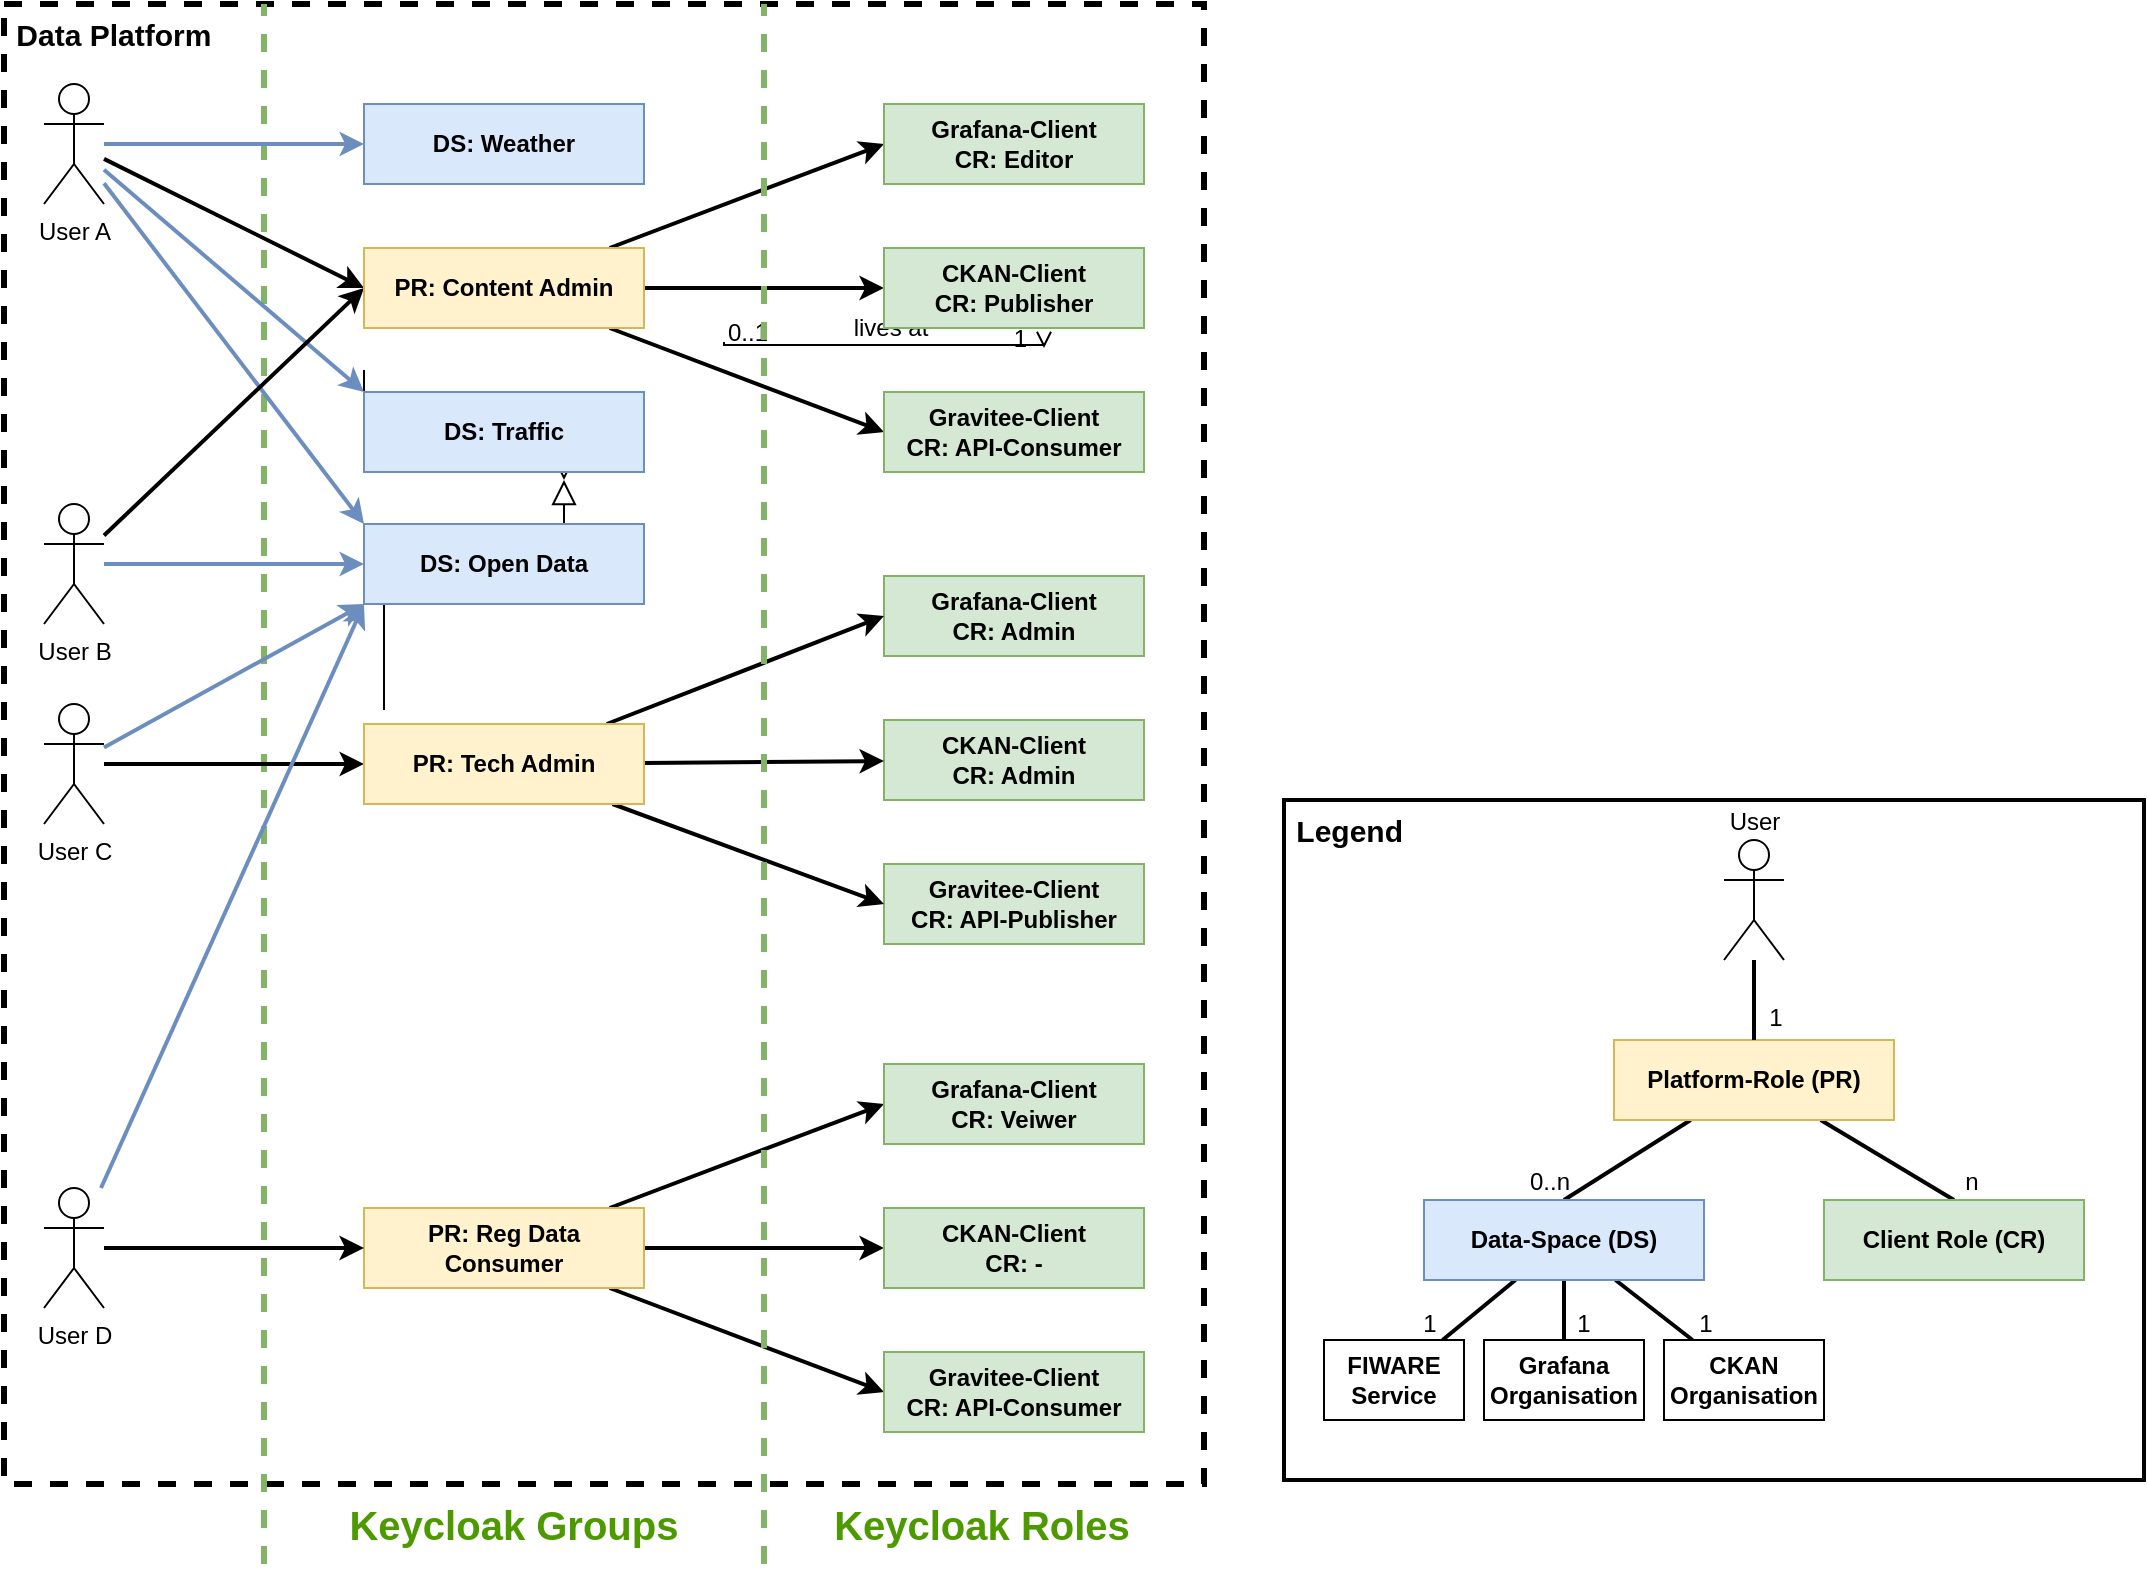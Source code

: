 <mxfile version="13.6.2" type="device"><diagram id="C5RBs43oDa-KdzZeNtuy" name="Page-1"><mxGraphModel dx="1355" dy="703" grid="1" gridSize="10" guides="1" tooltips="1" connect="1" arrows="1" fold="1" page="1" pageScale="1" pageWidth="827" pageHeight="1169" math="0" shadow="0"><root><mxCell id="WIyWlLk6GJQsqaUBKTNV-0"/><mxCell id="WIyWlLk6GJQsqaUBKTNV-1" parent="WIyWlLk6GJQsqaUBKTNV-0"/><mxCell id="sFZ8zAct2aVwnjJGLU7l-46" value="&amp;nbsp;Data Platform" style="rounded=0;whiteSpace=wrap;html=1;align=left;fillColor=none;dashed=1;strokeWidth=3;verticalAlign=top;fontSize=15;fontStyle=1" vertex="1" parent="WIyWlLk6GJQsqaUBKTNV-1"><mxGeometry x="20" y="20" width="600" height="740" as="geometry"/></mxCell><mxCell id="sFZ8zAct2aVwnjJGLU7l-48" value="" style="endArrow=none;dashed=1;html=1;strokeWidth=3;labelBackgroundColor=#3333FF;fontSize=20;fillColor=#d5e8d4;strokeColor=#82b366;" edge="1" parent="WIyWlLk6GJQsqaUBKTNV-1"><mxGeometry width="50" height="50" relative="1" as="geometry"><mxPoint x="150" y="800" as="sourcePoint"/><mxPoint x="150" y="20" as="targetPoint"/></mxGeometry></mxCell><mxCell id="zkfFHV4jXpPFQw0GAbJ--12" value="" style="endArrow=block;endSize=10;endFill=0;shadow=0;strokeWidth=1;rounded=0;edgeStyle=elbowEdgeStyle;elbow=vertical;" parent="WIyWlLk6GJQsqaUBKTNV-1" source="zkfFHV4jXpPFQw0GAbJ--6" edge="1"><mxGeometry width="160" relative="1" as="geometry"><mxPoint x="200" y="203" as="sourcePoint"/><mxPoint x="300" y="258" as="targetPoint"/></mxGeometry></mxCell><mxCell id="zkfFHV4jXpPFQw0GAbJ--16" value="" style="endArrow=block;endSize=10;endFill=0;shadow=0;strokeWidth=1;rounded=0;edgeStyle=elbowEdgeStyle;elbow=vertical;" parent="WIyWlLk6GJQsqaUBKTNV-1" source="zkfFHV4jXpPFQw0GAbJ--13" edge="1"><mxGeometry width="160" relative="1" as="geometry"><mxPoint x="210" y="373" as="sourcePoint"/><mxPoint x="300" y="258" as="targetPoint"/></mxGeometry></mxCell><mxCell id="zkfFHV4jXpPFQw0GAbJ--26" value="" style="endArrow=open;shadow=0;strokeWidth=1;rounded=0;endFill=1;edgeStyle=elbowEdgeStyle;elbow=vertical;" parent="WIyWlLk6GJQsqaUBKTNV-1" target="zkfFHV4jXpPFQw0GAbJ--17" edge="1"><mxGeometry x="0.5" y="41" relative="1" as="geometry"><mxPoint x="380" y="189" as="sourcePoint"/><mxPoint x="540" y="192" as="targetPoint"/><mxPoint x="-40" y="32" as="offset"/></mxGeometry></mxCell><mxCell id="zkfFHV4jXpPFQw0GAbJ--27" value="0..1" style="resizable=0;align=left;verticalAlign=bottom;labelBackgroundColor=none;fontSize=12;" parent="zkfFHV4jXpPFQw0GAbJ--26" connectable="0" vertex="1"><mxGeometry x="-1" relative="1" as="geometry"><mxPoint y="4" as="offset"/></mxGeometry></mxCell><mxCell id="zkfFHV4jXpPFQw0GAbJ--28" value="1" style="resizable=0;align=right;verticalAlign=bottom;labelBackgroundColor=none;fontSize=12;" parent="zkfFHV4jXpPFQw0GAbJ--26" connectable="0" vertex="1"><mxGeometry x="1" relative="1" as="geometry"><mxPoint x="-7" y="4" as="offset"/></mxGeometry></mxCell><mxCell id="zkfFHV4jXpPFQw0GAbJ--29" value="lives at" style="text;html=1;resizable=0;points=[];;align=center;verticalAlign=middle;labelBackgroundColor=none;rounded=0;shadow=0;strokeWidth=1;fontSize=12;" parent="zkfFHV4jXpPFQw0GAbJ--26" vertex="1" connectable="0"><mxGeometry x="0.5" y="49" relative="1" as="geometry"><mxPoint x="-38" y="40" as="offset"/></mxGeometry></mxCell><mxCell id="sFZ8zAct2aVwnjJGLU7l-26" style="rounded=0;orthogonalLoop=1;jettySize=auto;html=1;entryX=0;entryY=0.5;entryDx=0;entryDy=0;strokeWidth=2;" edge="1" parent="WIyWlLk6GJQsqaUBKTNV-1" source="sFZ8zAct2aVwnjJGLU7l-0" target="sFZ8zAct2aVwnjJGLU7l-7"><mxGeometry relative="1" as="geometry"/></mxCell><mxCell id="sFZ8zAct2aVwnjJGLU7l-27" style="edgeStyle=none;rounded=0;orthogonalLoop=1;jettySize=auto;html=1;labelBackgroundColor=#3333FF;fillColor=#dae8fc;strokeColor=#6c8ebf;strokeWidth=2;" edge="1" parent="WIyWlLk6GJQsqaUBKTNV-1" source="sFZ8zAct2aVwnjJGLU7l-0" target="sFZ8zAct2aVwnjJGLU7l-4"><mxGeometry relative="1" as="geometry"/></mxCell><mxCell id="sFZ8zAct2aVwnjJGLU7l-28" style="edgeStyle=none;rounded=0;orthogonalLoop=1;jettySize=auto;html=1;entryX=0;entryY=0;entryDx=0;entryDy=0;labelBackgroundColor=#3333FF;fillColor=#dae8fc;strokeColor=#6c8ebf;strokeWidth=2;" edge="1" parent="WIyWlLk6GJQsqaUBKTNV-1" source="sFZ8zAct2aVwnjJGLU7l-0" target="sFZ8zAct2aVwnjJGLU7l-5"><mxGeometry relative="1" as="geometry"/></mxCell><mxCell id="sFZ8zAct2aVwnjJGLU7l-29" style="edgeStyle=none;rounded=0;orthogonalLoop=1;jettySize=auto;html=1;entryX=0;entryY=0;entryDx=0;entryDy=0;labelBackgroundColor=#3333FF;fillColor=#dae8fc;strokeColor=#6c8ebf;strokeWidth=2;" edge="1" parent="WIyWlLk6GJQsqaUBKTNV-1" source="sFZ8zAct2aVwnjJGLU7l-0" target="sFZ8zAct2aVwnjJGLU7l-6"><mxGeometry relative="1" as="geometry"/></mxCell><mxCell id="sFZ8zAct2aVwnjJGLU7l-0" value="User A" style="shape=umlActor;verticalLabelPosition=bottom;verticalAlign=top;html=1;outlineConnect=0;" vertex="1" parent="WIyWlLk6GJQsqaUBKTNV-1"><mxGeometry x="40" y="60" width="30" height="60" as="geometry"/></mxCell><mxCell id="sFZ8zAct2aVwnjJGLU7l-33" style="edgeStyle=none;rounded=0;orthogonalLoop=1;jettySize=auto;html=1;entryX=0;entryY=0.5;entryDx=0;entryDy=0;labelBackgroundColor=#3333FF;strokeWidth=2;" edge="1" parent="WIyWlLk6GJQsqaUBKTNV-1" source="sFZ8zAct2aVwnjJGLU7l-1" target="sFZ8zAct2aVwnjJGLU7l-7"><mxGeometry relative="1" as="geometry"/></mxCell><mxCell id="sFZ8zAct2aVwnjJGLU7l-34" style="edgeStyle=none;rounded=0;orthogonalLoop=1;jettySize=auto;html=1;entryX=0;entryY=0.5;entryDx=0;entryDy=0;labelBackgroundColor=#3333FF;strokeWidth=2;fillColor=#dae8fc;strokeColor=#6c8ebf;" edge="1" parent="WIyWlLk6GJQsqaUBKTNV-1" source="sFZ8zAct2aVwnjJGLU7l-1" target="sFZ8zAct2aVwnjJGLU7l-6"><mxGeometry relative="1" as="geometry"/></mxCell><mxCell id="sFZ8zAct2aVwnjJGLU7l-1" value="User B" style="shape=umlActor;verticalLabelPosition=bottom;verticalAlign=top;html=1;outlineConnect=0;" vertex="1" parent="WIyWlLk6GJQsqaUBKTNV-1"><mxGeometry x="40" y="270" width="30" height="60" as="geometry"/></mxCell><mxCell id="sFZ8zAct2aVwnjJGLU7l-35" style="edgeStyle=none;rounded=0;orthogonalLoop=1;jettySize=auto;html=1;labelBackgroundColor=#3333FF;strokeWidth=2;fillColor=#dae8fc;strokeColor=#6c8ebf;entryX=0;entryY=1;entryDx=0;entryDy=0;" edge="1" parent="WIyWlLk6GJQsqaUBKTNV-1" source="sFZ8zAct2aVwnjJGLU7l-3" target="sFZ8zAct2aVwnjJGLU7l-6"><mxGeometry relative="1" as="geometry"/></mxCell><mxCell id="sFZ8zAct2aVwnjJGLU7l-36" style="edgeStyle=none;rounded=0;orthogonalLoop=1;jettySize=auto;html=1;labelBackgroundColor=#3333FF;strokeWidth=2;" edge="1" parent="WIyWlLk6GJQsqaUBKTNV-1" source="sFZ8zAct2aVwnjJGLU7l-3" target="sFZ8zAct2aVwnjJGLU7l-21"><mxGeometry relative="1" as="geometry"/></mxCell><mxCell id="sFZ8zAct2aVwnjJGLU7l-3" value="User C" style="shape=umlActor;verticalLabelPosition=bottom;verticalAlign=top;html=1;outlineConnect=0;" vertex="1" parent="WIyWlLk6GJQsqaUBKTNV-1"><mxGeometry x="40" y="370" width="30" height="60" as="geometry"/></mxCell><mxCell id="sFZ8zAct2aVwnjJGLU7l-4" value="DS: Weather" style="rounded=0;whiteSpace=wrap;html=1;fillColor=#dae8fc;strokeColor=#6c8ebf;fontStyle=1" vertex="1" parent="WIyWlLk6GJQsqaUBKTNV-1"><mxGeometry x="200" y="70" width="140" height="40" as="geometry"/></mxCell><mxCell id="sFZ8zAct2aVwnjJGLU7l-5" value="DS: Traffic" style="rounded=0;whiteSpace=wrap;html=1;fillColor=#dae8fc;strokeColor=#6c8ebf;fontStyle=1" vertex="1" parent="WIyWlLk6GJQsqaUBKTNV-1"><mxGeometry x="200" y="214" width="140" height="40" as="geometry"/></mxCell><mxCell id="sFZ8zAct2aVwnjJGLU7l-6" value="DS: Open Data" style="rounded=0;whiteSpace=wrap;html=1;fillColor=#dae8fc;strokeColor=#6c8ebf;fontStyle=1" vertex="1" parent="WIyWlLk6GJQsqaUBKTNV-1"><mxGeometry x="200" y="280" width="140" height="40" as="geometry"/></mxCell><mxCell id="sFZ8zAct2aVwnjJGLU7l-30" style="edgeStyle=none;rounded=0;orthogonalLoop=1;jettySize=auto;html=1;entryX=0;entryY=0.5;entryDx=0;entryDy=0;labelBackgroundColor=#3333FF;strokeWidth=2;" edge="1" parent="WIyWlLk6GJQsqaUBKTNV-1" source="sFZ8zAct2aVwnjJGLU7l-7" target="sFZ8zAct2aVwnjJGLU7l-10"><mxGeometry relative="1" as="geometry"/></mxCell><mxCell id="sFZ8zAct2aVwnjJGLU7l-31" style="edgeStyle=none;rounded=0;orthogonalLoop=1;jettySize=auto;html=1;labelBackgroundColor=#3333FF;strokeWidth=2;" edge="1" parent="WIyWlLk6GJQsqaUBKTNV-1" source="sFZ8zAct2aVwnjJGLU7l-7" target="sFZ8zAct2aVwnjJGLU7l-11"><mxGeometry relative="1" as="geometry"/></mxCell><mxCell id="sFZ8zAct2aVwnjJGLU7l-32" style="edgeStyle=none;rounded=0;orthogonalLoop=1;jettySize=auto;html=1;entryX=0;entryY=0.5;entryDx=0;entryDy=0;labelBackgroundColor=#3333FF;strokeWidth=2;" edge="1" parent="WIyWlLk6GJQsqaUBKTNV-1" source="sFZ8zAct2aVwnjJGLU7l-7" target="sFZ8zAct2aVwnjJGLU7l-12"><mxGeometry relative="1" as="geometry"/></mxCell><mxCell id="sFZ8zAct2aVwnjJGLU7l-7" value="PR: Content Admin" style="rounded=0;whiteSpace=wrap;html=1;fillColor=#fff2cc;strokeColor=#d6b656;fontStyle=1" vertex="1" parent="WIyWlLk6GJQsqaUBKTNV-1"><mxGeometry x="200" y="142" width="140" height="40" as="geometry"/></mxCell><mxCell id="sFZ8zAct2aVwnjJGLU7l-10" value="Grafana-Client&lt;br&gt;&lt;div style=&quot;&quot;&gt;&lt;span&gt;CR: Editor&lt;/span&gt;&lt;/div&gt;" style="rounded=0;whiteSpace=wrap;html=1;fillColor=#d5e8d4;strokeColor=#82b366;align=center;fontStyle=1" vertex="1" parent="WIyWlLk6GJQsqaUBKTNV-1"><mxGeometry x="460" y="70" width="130" height="40" as="geometry"/></mxCell><mxCell id="sFZ8zAct2aVwnjJGLU7l-11" value="CKAN-Client&lt;br&gt;&lt;div&gt;&lt;span&gt;CR: Publisher&lt;/span&gt;&lt;/div&gt;" style="rounded=0;whiteSpace=wrap;html=1;fillColor=#d5e8d4;strokeColor=#82b366;align=center;fontStyle=1" vertex="1" parent="WIyWlLk6GJQsqaUBKTNV-1"><mxGeometry x="460" y="142" width="130" height="40" as="geometry"/></mxCell><mxCell id="sFZ8zAct2aVwnjJGLU7l-12" value="Gravitee-Client&lt;br&gt;&lt;div&gt;&lt;span&gt;CR: API-Consumer&lt;/span&gt;&lt;/div&gt;" style="rounded=0;whiteSpace=wrap;html=1;fillColor=#d5e8d4;strokeColor=#82b366;align=center;fontStyle=1" vertex="1" parent="WIyWlLk6GJQsqaUBKTNV-1"><mxGeometry x="460" y="214" width="130" height="40" as="geometry"/></mxCell><mxCell id="sFZ8zAct2aVwnjJGLU7l-39" style="edgeStyle=none;rounded=0;orthogonalLoop=1;jettySize=auto;html=1;labelBackgroundColor=#3333FF;strokeWidth=2;entryX=0;entryY=0.5;entryDx=0;entryDy=0;" edge="1" parent="WIyWlLk6GJQsqaUBKTNV-1" source="sFZ8zAct2aVwnjJGLU7l-17" target="sFZ8zAct2aVwnjJGLU7l-22"><mxGeometry relative="1" as="geometry"/></mxCell><mxCell id="sFZ8zAct2aVwnjJGLU7l-40" style="edgeStyle=none;rounded=0;orthogonalLoop=1;jettySize=auto;html=1;labelBackgroundColor=#3333FF;strokeWidth=2;" edge="1" parent="WIyWlLk6GJQsqaUBKTNV-1" source="sFZ8zAct2aVwnjJGLU7l-17" target="sFZ8zAct2aVwnjJGLU7l-23"><mxGeometry relative="1" as="geometry"/></mxCell><mxCell id="sFZ8zAct2aVwnjJGLU7l-41" style="edgeStyle=none;rounded=0;orthogonalLoop=1;jettySize=auto;html=1;labelBackgroundColor=#3333FF;strokeWidth=2;entryX=0;entryY=0.5;entryDx=0;entryDy=0;" edge="1" parent="WIyWlLk6GJQsqaUBKTNV-1" source="sFZ8zAct2aVwnjJGLU7l-17" target="sFZ8zAct2aVwnjJGLU7l-24"><mxGeometry relative="1" as="geometry"/></mxCell><mxCell id="sFZ8zAct2aVwnjJGLU7l-17" value="PR: Reg Data Consumer" style="rounded=0;whiteSpace=wrap;html=1;fillColor=#fff2cc;strokeColor=#d6b656;fontStyle=1" vertex="1" parent="WIyWlLk6GJQsqaUBKTNV-1"><mxGeometry x="200" y="622" width="140" height="40" as="geometry"/></mxCell><mxCell id="sFZ8zAct2aVwnjJGLU7l-18" value="Grafana-Client&lt;br&gt;&lt;div&gt;&lt;span&gt;CR: Admin&lt;/span&gt;&lt;/div&gt;" style="rounded=0;whiteSpace=wrap;html=1;fillColor=#d5e8d4;strokeColor=#82b366;align=center;fontStyle=1" vertex="1" parent="WIyWlLk6GJQsqaUBKTNV-1"><mxGeometry x="460" y="306" width="130" height="40" as="geometry"/></mxCell><mxCell id="sFZ8zAct2aVwnjJGLU7l-19" value="CKAN-Client&lt;br&gt;&lt;div&gt;&lt;span&gt;CR: Admin&lt;/span&gt;&lt;/div&gt;" style="rounded=0;whiteSpace=wrap;html=1;fillColor=#d5e8d4;strokeColor=#82b366;align=center;fontStyle=1" vertex="1" parent="WIyWlLk6GJQsqaUBKTNV-1"><mxGeometry x="460" y="378" width="130" height="40" as="geometry"/></mxCell><mxCell id="sFZ8zAct2aVwnjJGLU7l-20" value="Gravitee-Client&lt;br&gt;&lt;div&gt;&lt;span&gt;CR: API-Publisher&lt;/span&gt;&lt;/div&gt;" style="rounded=0;whiteSpace=wrap;html=1;fillColor=#d5e8d4;strokeColor=#82b366;align=center;fontStyle=1" vertex="1" parent="WIyWlLk6GJQsqaUBKTNV-1"><mxGeometry x="460" y="450" width="130" height="40" as="geometry"/></mxCell><mxCell id="sFZ8zAct2aVwnjJGLU7l-42" style="edgeStyle=none;rounded=0;orthogonalLoop=1;jettySize=auto;html=1;labelBackgroundColor=#3333FF;strokeWidth=2;entryX=0;entryY=0.5;entryDx=0;entryDy=0;" edge="1" parent="WIyWlLk6GJQsqaUBKTNV-1" source="sFZ8zAct2aVwnjJGLU7l-21" target="sFZ8zAct2aVwnjJGLU7l-18"><mxGeometry relative="1" as="geometry"/></mxCell><mxCell id="sFZ8zAct2aVwnjJGLU7l-43" style="edgeStyle=none;rounded=0;orthogonalLoop=1;jettySize=auto;html=1;labelBackgroundColor=#3333FF;strokeWidth=2;" edge="1" parent="WIyWlLk6GJQsqaUBKTNV-1" source="sFZ8zAct2aVwnjJGLU7l-21" target="sFZ8zAct2aVwnjJGLU7l-19"><mxGeometry relative="1" as="geometry"/></mxCell><mxCell id="sFZ8zAct2aVwnjJGLU7l-44" style="edgeStyle=none;rounded=0;orthogonalLoop=1;jettySize=auto;html=1;labelBackgroundColor=#3333FF;strokeWidth=2;entryX=0;entryY=0.5;entryDx=0;entryDy=0;" edge="1" parent="WIyWlLk6GJQsqaUBKTNV-1" source="sFZ8zAct2aVwnjJGLU7l-21" target="sFZ8zAct2aVwnjJGLU7l-20"><mxGeometry relative="1" as="geometry"/></mxCell><mxCell id="sFZ8zAct2aVwnjJGLU7l-21" value="PR: Tech Admin" style="rounded=0;whiteSpace=wrap;html=1;fillColor=#fff2cc;strokeColor=#d6b656;fontStyle=1" vertex="1" parent="WIyWlLk6GJQsqaUBKTNV-1"><mxGeometry x="200" y="380" width="140" height="40" as="geometry"/></mxCell><mxCell id="sFZ8zAct2aVwnjJGLU7l-22" value="Grafana-Client&lt;br&gt;&lt;div&gt;&lt;span&gt;CR: Veiwer&lt;/span&gt;&lt;/div&gt;" style="rounded=0;whiteSpace=wrap;html=1;fillColor=#d5e8d4;strokeColor=#82b366;align=center;fontStyle=1" vertex="1" parent="WIyWlLk6GJQsqaUBKTNV-1"><mxGeometry x="460" y="550" width="130" height="40" as="geometry"/></mxCell><mxCell id="sFZ8zAct2aVwnjJGLU7l-23" value="CKAN-Client&lt;br&gt;&lt;div&gt;&lt;span&gt;CR: -&lt;/span&gt;&lt;/div&gt;" style="rounded=0;whiteSpace=wrap;html=1;fillColor=#d5e8d4;strokeColor=#82b366;align=center;fontStyle=1" vertex="1" parent="WIyWlLk6GJQsqaUBKTNV-1"><mxGeometry x="460" y="622" width="130" height="40" as="geometry"/></mxCell><mxCell id="sFZ8zAct2aVwnjJGLU7l-24" value="Gravitee-Client&lt;br&gt;&lt;div&gt;&lt;span&gt;CR: API-Consumer&lt;/span&gt;&lt;/div&gt;" style="rounded=0;whiteSpace=wrap;html=1;fillColor=#d5e8d4;strokeColor=#82b366;align=center;fontStyle=1" vertex="1" parent="WIyWlLk6GJQsqaUBKTNV-1"><mxGeometry x="460" y="694" width="130" height="40" as="geometry"/></mxCell><mxCell id="sFZ8zAct2aVwnjJGLU7l-38" style="edgeStyle=none;rounded=0;orthogonalLoop=1;jettySize=auto;html=1;labelBackgroundColor=#3333FF;strokeWidth=2;" edge="1" parent="WIyWlLk6GJQsqaUBKTNV-1" source="sFZ8zAct2aVwnjJGLU7l-37" target="sFZ8zAct2aVwnjJGLU7l-17"><mxGeometry relative="1" as="geometry"/></mxCell><mxCell id="sFZ8zAct2aVwnjJGLU7l-45" style="edgeStyle=none;rounded=0;orthogonalLoop=1;jettySize=auto;html=1;entryX=0;entryY=1;entryDx=0;entryDy=0;labelBackgroundColor=#3333FF;strokeWidth=2;fillColor=#dae8fc;strokeColor=#6c8ebf;" edge="1" parent="WIyWlLk6GJQsqaUBKTNV-1" source="sFZ8zAct2aVwnjJGLU7l-37" target="sFZ8zAct2aVwnjJGLU7l-6"><mxGeometry relative="1" as="geometry"/></mxCell><mxCell id="sFZ8zAct2aVwnjJGLU7l-37" value="User D" style="shape=umlActor;verticalLabelPosition=bottom;verticalAlign=top;html=1;outlineConnect=0;" vertex="1" parent="WIyWlLk6GJQsqaUBKTNV-1"><mxGeometry x="40" y="612" width="30" height="60" as="geometry"/></mxCell><mxCell id="sFZ8zAct2aVwnjJGLU7l-49" value="" style="endArrow=none;dashed=1;html=1;strokeWidth=3;labelBackgroundColor=#3333FF;fontSize=20;fillColor=#d5e8d4;strokeColor=#82b366;" edge="1" parent="WIyWlLk6GJQsqaUBKTNV-1"><mxGeometry width="50" height="50" relative="1" as="geometry"><mxPoint x="400" y="800" as="sourcePoint"/><mxPoint x="400" y="20" as="targetPoint"/></mxGeometry></mxCell><mxCell id="sFZ8zAct2aVwnjJGLU7l-50" value="Keycloak Groups" style="text;html=1;align=center;verticalAlign=middle;whiteSpace=wrap;rounded=0;dashed=1;fontSize=20;fontStyle=1;fontColor=#4D9900;" vertex="1" parent="WIyWlLk6GJQsqaUBKTNV-1"><mxGeometry x="180" y="770" width="190" height="20" as="geometry"/></mxCell><mxCell id="sFZ8zAct2aVwnjJGLU7l-51" value="Keycloak Roles" style="text;html=1;align=center;verticalAlign=middle;whiteSpace=wrap;rounded=0;dashed=1;fontSize=20;fontStyle=1;fontColor=#4D9900;" vertex="1" parent="WIyWlLk6GJQsqaUBKTNV-1"><mxGeometry x="414" y="770" width="190" height="20" as="geometry"/></mxCell><mxCell id="sFZ8zAct2aVwnjJGLU7l-52" value="&amp;nbsp;Legend" style="rounded=0;whiteSpace=wrap;html=1;align=left;fillColor=none;strokeWidth=2;verticalAlign=top;fontSize=15;fontStyle=1" vertex="1" parent="WIyWlLk6GJQsqaUBKTNV-1"><mxGeometry x="660" y="418" width="430" height="340" as="geometry"/></mxCell><mxCell id="sFZ8zAct2aVwnjJGLU7l-59" style="edgeStyle=none;rounded=0;orthogonalLoop=1;jettySize=auto;html=1;entryX=0.5;entryY=0;entryDx=0;entryDy=0;labelBackgroundColor=#3333FF;strokeWidth=2;fontSize=20;fontColor=#4D9900;endArrow=none;endFill=0;" edge="1" parent="WIyWlLk6GJQsqaUBKTNV-1" source="sFZ8zAct2aVwnjJGLU7l-53" target="sFZ8zAct2aVwnjJGLU7l-55"><mxGeometry relative="1" as="geometry"/></mxCell><mxCell id="sFZ8zAct2aVwnjJGLU7l-60" style="edgeStyle=none;rounded=0;orthogonalLoop=1;jettySize=auto;html=1;entryX=0.5;entryY=0;entryDx=0;entryDy=0;labelBackgroundColor=#3333FF;strokeWidth=2;fontSize=20;fontColor=#4D9900;endFill=0;endArrow=none;" edge="1" parent="WIyWlLk6GJQsqaUBKTNV-1" source="sFZ8zAct2aVwnjJGLU7l-53" target="sFZ8zAct2aVwnjJGLU7l-54"><mxGeometry relative="1" as="geometry"/></mxCell><mxCell id="sFZ8zAct2aVwnjJGLU7l-53" value="Platform-Role (PR)" style="rounded=0;whiteSpace=wrap;html=1;fillColor=#fff2cc;strokeColor=#d6b656;fontStyle=1" vertex="1" parent="WIyWlLk6GJQsqaUBKTNV-1"><mxGeometry x="825" y="538" width="140" height="40" as="geometry"/></mxCell><mxCell id="sFZ8zAct2aVwnjJGLU7l-54" value="Client Role (CR)" style="rounded=0;whiteSpace=wrap;html=1;fillColor=#d5e8d4;strokeColor=#82b366;align=center;fontStyle=1" vertex="1" parent="WIyWlLk6GJQsqaUBKTNV-1"><mxGeometry x="930" y="618" width="130" height="40" as="geometry"/></mxCell><mxCell id="sFZ8zAct2aVwnjJGLU7l-61" style="edgeStyle=none;rounded=0;orthogonalLoop=1;jettySize=auto;html=1;labelBackgroundColor=#3333FF;endArrow=none;endFill=0;strokeWidth=2;fontSize=20;fontColor=#4D9900;" edge="1" parent="WIyWlLk6GJQsqaUBKTNV-1" source="sFZ8zAct2aVwnjJGLU7l-55" target="sFZ8zAct2aVwnjJGLU7l-56"><mxGeometry relative="1" as="geometry"/></mxCell><mxCell id="sFZ8zAct2aVwnjJGLU7l-62" style="edgeStyle=none;rounded=0;orthogonalLoop=1;jettySize=auto;html=1;labelBackgroundColor=#3333FF;endArrow=none;endFill=0;strokeWidth=2;fontSize=20;fontColor=#4D9900;" edge="1" parent="WIyWlLk6GJQsqaUBKTNV-1" source="sFZ8zAct2aVwnjJGLU7l-55" target="sFZ8zAct2aVwnjJGLU7l-57"><mxGeometry relative="1" as="geometry"/></mxCell><mxCell id="sFZ8zAct2aVwnjJGLU7l-63" style="edgeStyle=none;rounded=0;orthogonalLoop=1;jettySize=auto;html=1;labelBackgroundColor=#3333FF;endArrow=none;endFill=0;strokeWidth=2;fontSize=20;fontColor=#4D9900;" edge="1" parent="WIyWlLk6GJQsqaUBKTNV-1" source="sFZ8zAct2aVwnjJGLU7l-55" target="sFZ8zAct2aVwnjJGLU7l-58"><mxGeometry relative="1" as="geometry"/></mxCell><mxCell id="sFZ8zAct2aVwnjJGLU7l-55" value="Data-Space (DS)" style="rounded=0;whiteSpace=wrap;html=1;fillColor=#dae8fc;strokeColor=#6c8ebf;fontStyle=1" vertex="1" parent="WIyWlLk6GJQsqaUBKTNV-1"><mxGeometry x="730" y="618" width="140" height="40" as="geometry"/></mxCell><mxCell id="sFZ8zAct2aVwnjJGLU7l-56" value="FIWARE Service" style="rounded=0;whiteSpace=wrap;html=1;fontStyle=1" vertex="1" parent="WIyWlLk6GJQsqaUBKTNV-1"><mxGeometry x="680" y="688" width="70" height="40" as="geometry"/></mxCell><mxCell id="sFZ8zAct2aVwnjJGLU7l-57" value="Grafana Organisation" style="rounded=0;whiteSpace=wrap;html=1;fontStyle=1" vertex="1" parent="WIyWlLk6GJQsqaUBKTNV-1"><mxGeometry x="760" y="688" width="80" height="40" as="geometry"/></mxCell><mxCell id="sFZ8zAct2aVwnjJGLU7l-58" value="CKAN Organisation" style="rounded=0;whiteSpace=wrap;html=1;fontStyle=1" vertex="1" parent="WIyWlLk6GJQsqaUBKTNV-1"><mxGeometry x="850" y="688" width="80" height="40" as="geometry"/></mxCell><mxCell id="sFZ8zAct2aVwnjJGLU7l-64" value="&lt;font color=&quot;#000000&quot; style=&quot;font-size: 12px&quot;&gt;0..n&lt;/font&gt;" style="text;html=1;strokeColor=none;fillColor=none;align=center;verticalAlign=middle;whiteSpace=wrap;rounded=0;dashed=1;fontSize=20;fontColor=#4D9900;" vertex="1" parent="WIyWlLk6GJQsqaUBKTNV-1"><mxGeometry x="778" y="595" width="30" height="20" as="geometry"/></mxCell><mxCell id="sFZ8zAct2aVwnjJGLU7l-65" value="&lt;font color=&quot;#000000&quot; style=&quot;font-size: 12px&quot;&gt;n&lt;/font&gt;" style="text;html=1;strokeColor=none;fillColor=none;align=center;verticalAlign=middle;whiteSpace=wrap;rounded=0;dashed=1;fontSize=20;fontColor=#4D9900;" vertex="1" parent="WIyWlLk6GJQsqaUBKTNV-1"><mxGeometry x="989" y="595" width="30" height="20" as="geometry"/></mxCell><mxCell id="sFZ8zAct2aVwnjJGLU7l-66" value="&lt;font color=&quot;#000000&quot; style=&quot;font-size: 12px&quot;&gt;1&lt;/font&gt;" style="text;html=1;strokeColor=none;fillColor=none;align=center;verticalAlign=middle;whiteSpace=wrap;rounded=0;dashed=1;fontSize=20;fontColor=#4D9900;" vertex="1" parent="WIyWlLk6GJQsqaUBKTNV-1"><mxGeometry x="856" y="666" width="30" height="20" as="geometry"/></mxCell><mxCell id="sFZ8zAct2aVwnjJGLU7l-67" value="&lt;font color=&quot;#000000&quot; style=&quot;font-size: 12px&quot;&gt;1&lt;/font&gt;" style="text;html=1;strokeColor=none;fillColor=none;align=center;verticalAlign=middle;whiteSpace=wrap;rounded=0;dashed=1;fontSize=20;fontColor=#4D9900;" vertex="1" parent="WIyWlLk6GJQsqaUBKTNV-1"><mxGeometry x="795" y="666" width="30" height="20" as="geometry"/></mxCell><mxCell id="sFZ8zAct2aVwnjJGLU7l-68" value="&lt;font color=&quot;#000000&quot; style=&quot;font-size: 12px&quot;&gt;1&lt;/font&gt;" style="text;html=1;strokeColor=none;fillColor=none;align=center;verticalAlign=middle;whiteSpace=wrap;rounded=0;dashed=1;fontSize=20;fontColor=#4D9900;" vertex="1" parent="WIyWlLk6GJQsqaUBKTNV-1"><mxGeometry x="718" y="666" width="30" height="20" as="geometry"/></mxCell><mxCell id="sFZ8zAct2aVwnjJGLU7l-70" value="" style="edgeStyle=none;rounded=0;orthogonalLoop=1;jettySize=auto;html=1;labelBackgroundColor=#3333FF;endArrow=none;endFill=0;strokeWidth=2;fontSize=20;fontColor=#4D9900;" edge="1" parent="WIyWlLk6GJQsqaUBKTNV-1" source="sFZ8zAct2aVwnjJGLU7l-69" target="sFZ8zAct2aVwnjJGLU7l-53"><mxGeometry relative="1" as="geometry"/></mxCell><mxCell id="sFZ8zAct2aVwnjJGLU7l-71" value="" style="edgeStyle=none;rounded=0;orthogonalLoop=1;jettySize=auto;html=1;labelBackgroundColor=#3333FF;endArrow=none;endFill=0;strokeWidth=2;fontSize=20;fontColor=#4D9900;" edge="1" parent="WIyWlLk6GJQsqaUBKTNV-1" source="sFZ8zAct2aVwnjJGLU7l-69" target="sFZ8zAct2aVwnjJGLU7l-53"><mxGeometry relative="1" as="geometry"/></mxCell><mxCell id="sFZ8zAct2aVwnjJGLU7l-69" value="User" style="shape=umlActor;verticalLabelPosition=top;verticalAlign=bottom;html=1;outlineConnect=0;labelPosition=center;align=center;" vertex="1" parent="WIyWlLk6GJQsqaUBKTNV-1"><mxGeometry x="880" y="438" width="30" height="60" as="geometry"/></mxCell><mxCell id="sFZ8zAct2aVwnjJGLU7l-72" value="&lt;font color=&quot;#000000&quot; style=&quot;font-size: 12px&quot;&gt;1&lt;/font&gt;" style="text;html=1;strokeColor=none;fillColor=none;align=center;verticalAlign=middle;whiteSpace=wrap;rounded=0;dashed=1;fontSize=20;fontColor=#4D9900;" vertex="1" parent="WIyWlLk6GJQsqaUBKTNV-1"><mxGeometry x="891" y="513" width="30" height="20" as="geometry"/></mxCell></root></mxGraphModel></diagram></mxfile>
